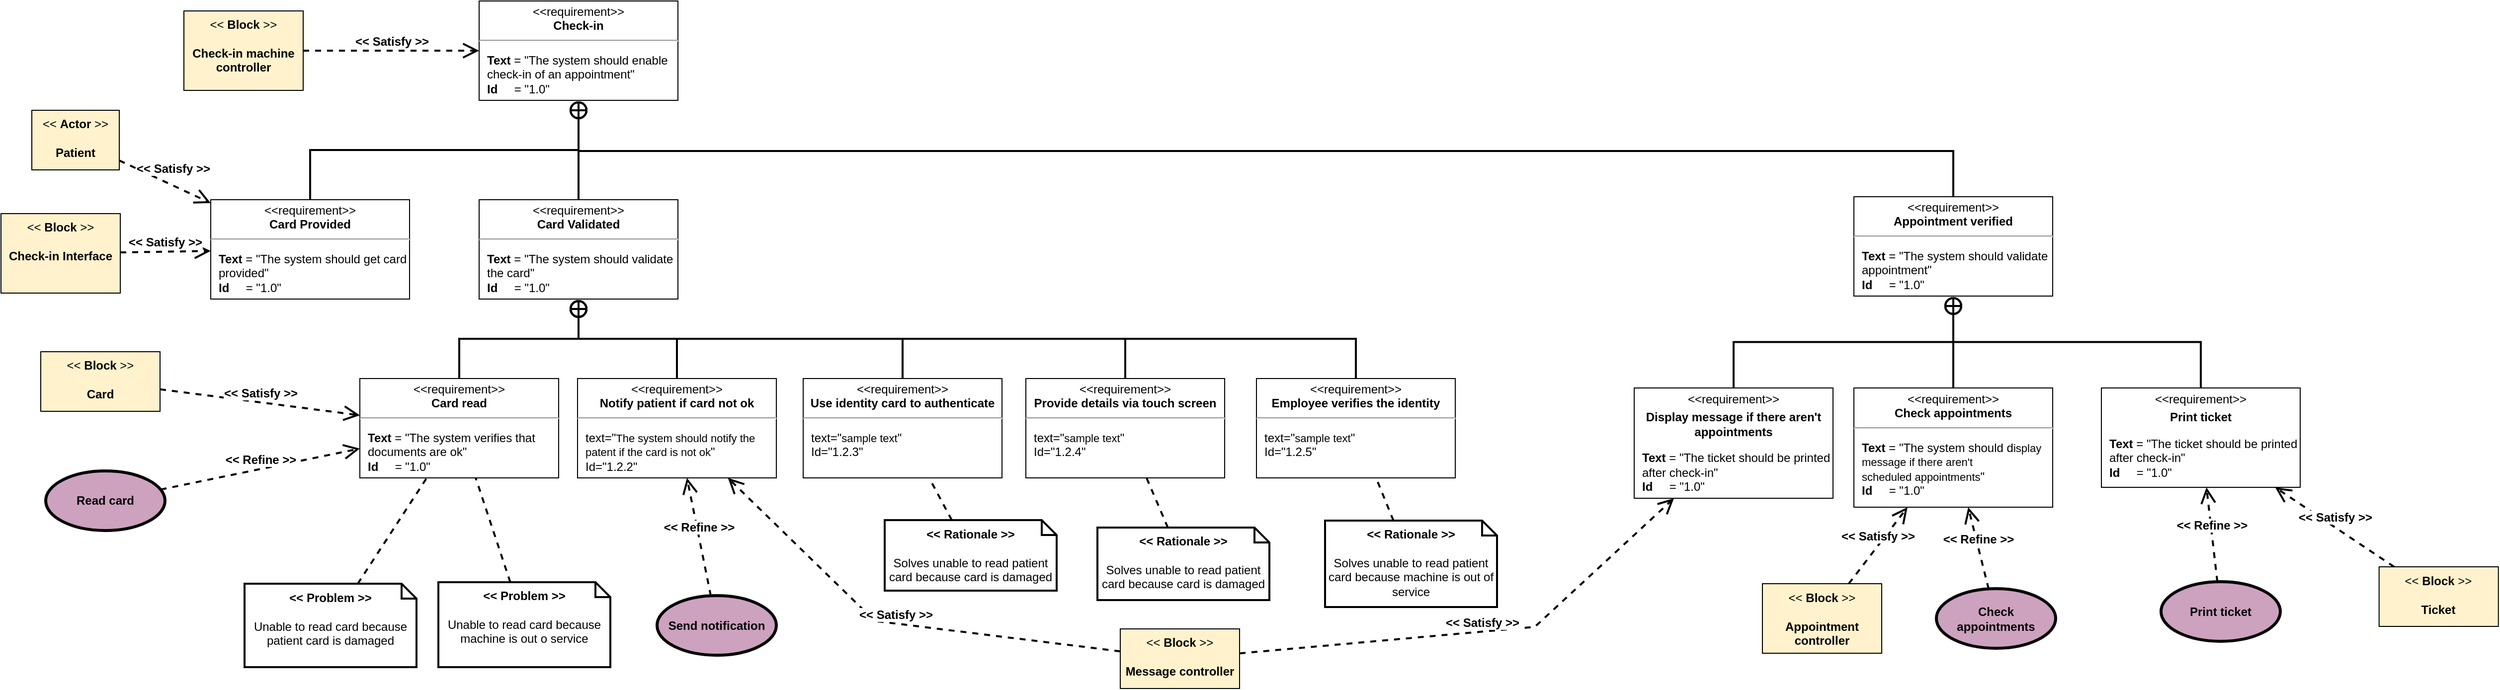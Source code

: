 <mxfile version="24.4.8" type="github">
  <diagram name="Page-1" id="pqKrRmiH1XkKmJXzSl1p">
    <mxGraphModel dx="1861" dy="647" grid="0" gridSize="10" guides="1" tooltips="1" connect="1" arrows="1" fold="1" page="0" pageScale="1" pageWidth="827" pageHeight="1169" math="0" shadow="0">
      <root>
        <mxCell id="0" />
        <mxCell id="1" parent="0" />
        <mxCell id="SoJI1gZDdz-2HXidh8P8-1" value="&lt;p style=&quot;margin:0px;margin-top:4px;text-align:center;&quot;&gt;&amp;lt;&amp;lt;requirement&amp;gt;&amp;gt;&lt;br&gt;&lt;b&gt;Check-in&lt;/b&gt;&lt;/p&gt;&lt;hr&gt;&lt;p&gt;&lt;/p&gt;&lt;p style=&quot;margin:0px;margin-left:8px;text-align:left;&quot;&gt;&lt;b&gt;Text&amp;nbsp;&lt;/b&gt;= &quot;The system should enable check-in of an appointment&quot;&lt;br&gt;&lt;b&gt;Id&amp;nbsp; &amp;nbsp; &amp;nbsp;&lt;/b&gt;= &quot;1.0&quot;&lt;/p&gt;" style="shape=rect;overflow=fill;html=1;whiteSpace=wrap;align=center;" parent="1" vertex="1">
          <mxGeometry x="300.0" y="40" width="200" height="100" as="geometry" />
        </mxCell>
        <mxCell id="SoJI1gZDdz-2HXidh8P8-2" value="&lt;p style=&quot;margin:0px;margin-top:4px;text-align:center;&quot;&gt;&amp;lt;&amp;lt;requirement&amp;gt;&amp;gt;&lt;br&gt;&lt;b&gt;Card Provided&lt;/b&gt;&lt;/p&gt;&lt;hr&gt;&lt;p&gt;&lt;/p&gt;&lt;p style=&quot;margin:0px;margin-left:8px;text-align:left;&quot;&gt;&lt;b&gt;Text&amp;nbsp;&lt;/b&gt;= &quot;The system should&lt;span style=&quot;background-color: initial;&quot;&gt;&amp;nbsp;get card provided&quot;&lt;/span&gt;&lt;/p&gt;&lt;p style=&quot;margin:0px;margin-left:8px;text-align:left;&quot;&gt;&lt;b&gt;Id&amp;nbsp; &amp;nbsp; &amp;nbsp;&lt;/b&gt;= &quot;1.0&quot;&lt;/p&gt;" style="shape=rect;overflow=fill;html=1;whiteSpace=wrap;align=center;" parent="1" vertex="1">
          <mxGeometry x="30.0" y="240" width="200" height="100" as="geometry" />
        </mxCell>
        <mxCell id="SoJI1gZDdz-2HXidh8P8-4" value="&lt;p style=&quot;margin:0px;margin-top:4px;text-align:center;&quot;&gt;&amp;lt;&amp;lt;requirement&amp;gt;&amp;gt;&lt;br&gt;&lt;b&gt;Card Validated&lt;/b&gt;&lt;/p&gt;&lt;hr&gt;&lt;p&gt;&lt;/p&gt;&lt;p style=&quot;margin:0px;margin-left:8px;text-align:left;&quot;&gt;&lt;b&gt;Text&amp;nbsp;&lt;/b&gt;= &quot;The system should validate the card&quot;&lt;br&gt;&lt;b&gt;Id&amp;nbsp; &amp;nbsp; &amp;nbsp;&lt;/b&gt;= &quot;1.0&quot;&lt;/p&gt;" style="shape=rect;overflow=fill;html=1;whiteSpace=wrap;align=center;" parent="1" vertex="1">
          <mxGeometry x="300.0" y="240" width="200" height="100" as="geometry" />
        </mxCell>
        <mxCell id="SoJI1gZDdz-2HXidh8P8-8" value="&lt;p style=&quot;margin:0px;margin-top:4px;text-align:center;&quot;&gt;&amp;lt;&amp;lt;requirement&amp;gt;&amp;gt;&lt;br&gt;&lt;b&gt;Card read&lt;/b&gt;&lt;/p&gt;&lt;hr&gt;&lt;p&gt;&lt;/p&gt;&lt;p style=&quot;margin:0px;margin-left:8px;text-align:left;&quot;&gt;&lt;b&gt;Text&amp;nbsp;&lt;/b&gt;= &quot;The system verifies that documents are ok&quot;&lt;br&gt;&lt;b&gt;Id&amp;nbsp; &amp;nbsp; &amp;nbsp;&lt;/b&gt;= &quot;1.0&quot;&lt;/p&gt;" style="shape=rect;overflow=fill;html=1;whiteSpace=wrap;align=center;" parent="1" vertex="1">
          <mxGeometry x="180.0" y="420" width="200" height="100" as="geometry" />
        </mxCell>
        <mxCell id="SoJI1gZDdz-2HXidh8P8-10" value="&lt;p style=&quot;margin:0px;margin-top:4px;text-align:center;&quot;&gt;&amp;lt;&amp;lt;requirement&amp;gt;&amp;gt;&lt;br&gt;&lt;b&gt;Notify patient if card not ok&lt;/b&gt;&lt;/p&gt;&lt;hr&gt;&lt;p&gt;&lt;/p&gt;&lt;p style=&quot;margin:0px;margin-left:8px;text-align:left;&quot;&gt;text=&quot;&lt;span style=&quot;font-size: 11px; text-align: center; background-color: rgb(255, 255, 255);&quot;&gt;The system should notify the patent if the card is not ok&lt;/span&gt;&quot;&lt;br&gt;Id=&quot;1.2.2&quot;&lt;/p&gt;" style="shape=rect;overflow=fill;html=1;whiteSpace=wrap;align=center;" parent="1" vertex="1">
          <mxGeometry x="399" y="420" width="200" height="100" as="geometry" />
        </mxCell>
        <mxCell id="SoJI1gZDdz-2HXidh8P8-14" value="&lt;font style=&quot;font-size: 12px;&quot;&gt;&lt;b&gt;&amp;lt;&amp;lt; Satisfy &amp;gt;&amp;gt;&lt;/b&gt;&lt;/font&gt;" style="edgeStyle=none;html=1;endArrow=open;endSize=12;dashed=1;verticalAlign=bottom;rounded=0;strokeWidth=2;" parent="1" source="B2SpzCFKo5MrA_fXZDkC-3" target="SoJI1gZDdz-2HXidh8P8-2" edge="1">
          <mxGeometry x="0.11" y="7" width="160" relative="1" as="geometry">
            <mxPoint x="-61" y="208.556" as="sourcePoint" />
            <mxPoint x="490" y="330.0" as="targetPoint" />
            <mxPoint as="offset" />
          </mxGeometry>
        </mxCell>
        <mxCell id="SoJI1gZDdz-2HXidh8P8-15" value="&amp;lt;&amp;lt; &lt;b&gt;Block &lt;/b&gt;&amp;gt;&amp;gt;&lt;div&gt;&lt;br&gt;&lt;b&gt;Check-in machine controller&lt;/b&gt;&lt;/div&gt;" style="shape=rect;html=1;whiteSpace=wrap;align=center;verticalAlign=top;fillColor=#FFF2CC;" parent="1" vertex="1">
          <mxGeometry x="3" y="50.0" width="120" height="80" as="geometry" />
        </mxCell>
        <mxCell id="SoJI1gZDdz-2HXidh8P8-16" value="&lt;font style=&quot;font-size: 12px;&quot;&gt;&lt;b&gt;&amp;lt;&amp;lt; Satisfy &amp;gt;&amp;gt;&lt;/b&gt;&lt;/font&gt;" style="edgeStyle=none;html=1;endArrow=open;endSize=12;dashed=1;verticalAlign=bottom;rounded=0;strokeWidth=2;" parent="1" source="SoJI1gZDdz-2HXidh8P8-15" target="SoJI1gZDdz-2HXidh8P8-1" edge="1">
          <mxGeometry width="160" relative="1" as="geometry">
            <mxPoint x="420" y="172.0" as="sourcePoint" />
            <mxPoint x="420" y="96" as="targetPoint" />
          </mxGeometry>
        </mxCell>
        <mxCell id="SoJI1gZDdz-2HXidh8P8-19" value="&lt;font style=&quot;font-size: 12px;&quot;&gt;&lt;b&gt;&amp;lt;&amp;lt; Refine &amp;gt;&amp;gt;&lt;/b&gt;&lt;/font&gt;" style="edgeStyle=none;html=1;endArrow=open;endSize=12;dashed=1;verticalAlign=bottom;rounded=0;strokeWidth=2;" parent="1" source="rM3zX1CbjfDdGFKikgZc-4" target="SoJI1gZDdz-2HXidh8P8-8" edge="1">
          <mxGeometry width="160" relative="1" as="geometry">
            <mxPoint x="12.162" y="702.646" as="sourcePoint" />
            <mxPoint x="490" y="600" as="targetPoint" />
            <Array as="points" />
          </mxGeometry>
        </mxCell>
        <mxCell id="SoJI1gZDdz-2HXidh8P8-20" value="&amp;lt;&amp;lt; &lt;b&gt;Block &lt;/b&gt;&amp;gt;&amp;gt;&lt;div&gt;&lt;br&gt;&lt;b&gt;Message controller&lt;/b&gt;&lt;/div&gt;" style="shape=rect;html=1;whiteSpace=wrap;align=center;verticalAlign=top;fillColor=#FFF2CC;" parent="1" vertex="1">
          <mxGeometry x="945" y="672" width="120" height="60" as="geometry" />
        </mxCell>
        <mxCell id="SoJI1gZDdz-2HXidh8P8-22" value="&lt;font style=&quot;font-size: 12px;&quot;&gt;&lt;b&gt;&amp;lt;&amp;lt; Satisfy &amp;gt;&amp;gt;&lt;/b&gt;&lt;/font&gt;" style="edgeStyle=none;html=1;endArrow=open;endSize=12;dashed=1;verticalAlign=bottom;rounded=0;strokeWidth=2;" parent="1" source="SoJI1gZDdz-2HXidh8P8-20" target="SoJI1gZDdz-2HXidh8P8-10" edge="1">
          <mxGeometry width="160" relative="1" as="geometry">
            <mxPoint x="330" y="600.0" as="sourcePoint" />
            <mxPoint x="490" y="600.0" as="targetPoint" />
            <Array as="points">
              <mxPoint x="698" y="664" />
            </Array>
          </mxGeometry>
        </mxCell>
        <mxCell id="SoJI1gZDdz-2HXidh8P8-24" value="&lt;p style=&quot;margin:0px;margin-top:4px;text-align:center;&quot;&gt;&amp;lt;&amp;lt;requirement&amp;gt;&amp;gt;&lt;br&gt;&lt;b&gt;Appointment verified&lt;/b&gt;&lt;/p&gt;&lt;hr&gt;&lt;p&gt;&lt;/p&gt;&lt;p style=&quot;margin:0px;margin-left:8px;text-align:left;&quot;&gt;&lt;b&gt;Text&amp;nbsp;&lt;/b&gt;= &quot;The system should validate appointment&quot;&lt;br&gt;&lt;b&gt;Id&amp;nbsp; &amp;nbsp; &amp;nbsp;&lt;/b&gt;= &quot;1.0&quot;&lt;/p&gt;" style="shape=rect;overflow=fill;html=1;whiteSpace=wrap;align=center;" parent="1" vertex="1">
          <mxGeometry x="1683" y="237" width="200" height="100" as="geometry" />
        </mxCell>
        <mxCell id="SoJI1gZDdz-2HXidh8P8-26" value="&lt;font style=&quot;font-size: 12px;&quot;&gt;&lt;b&gt;&amp;lt;&amp;lt; Refine &amp;gt;&amp;gt;&lt;/b&gt;&lt;/font&gt;" style="edgeStyle=none;html=1;endArrow=open;endSize=12;dashed=1;verticalAlign=bottom;rounded=0;strokeWidth=2;" parent="1" source="dy0HYNb4Up0qwDH1WGbn-1" target="SoJI1gZDdz-2HXidh8P8-10" edge="1">
          <mxGeometry width="160" relative="1" as="geometry">
            <mxPoint x="512.203" y="641.011" as="sourcePoint" />
            <mxPoint x="490" y="470" as="targetPoint" />
          </mxGeometry>
        </mxCell>
        <mxCell id="SoJI1gZDdz-2HXidh8P8-28" value="&lt;p style=&quot;margin:0px;margin-top:4px;text-align:center;&quot;&gt;&amp;lt;&amp;lt;requirement&amp;gt;&amp;gt;&lt;br&gt;&lt;b&gt;Check appointments&lt;/b&gt;&lt;/p&gt;&lt;hr&gt;&lt;p&gt;&lt;/p&gt;&lt;p style=&quot;margin:0px;margin-left:8px;text-align:left;&quot;&gt;&lt;b&gt;Text&amp;nbsp;&lt;/b&gt;= &quot;The system should d&lt;span style=&quot;text-align: center; font-size: 11px; background-color: rgb(255, 255, 255);&quot;&gt;isplay message if there aren&#39;t&lt;/span&gt;&lt;/p&gt;&lt;p style=&quot;margin:0px;margin-left:8px;text-align:left;&quot;&gt;&lt;span style=&quot;text-align: center; font-size: 11px; background-color: rgb(255, 255, 255);&quot;&gt;scheduled appointments&lt;/span&gt;&quot;&lt;br&gt;&lt;b&gt;Id&amp;nbsp; &amp;nbsp; &amp;nbsp;&lt;/b&gt;= &quot;1.0&quot;&lt;/p&gt;" style="shape=rect;overflow=fill;html=1;whiteSpace=wrap;align=center;" parent="1" vertex="1">
          <mxGeometry x="1683" y="429.5" width="200" height="120" as="geometry" />
        </mxCell>
        <mxCell id="SoJI1gZDdz-2HXidh8P8-30" value="&lt;p style=&quot;margin:0px;margin-top:4px;text-align:center;&quot;&gt;&amp;lt;&amp;lt;requirement&amp;gt;&amp;gt;&lt;br&gt;&lt;/p&gt;&lt;p style=&quot;margin:0px;margin-top:4px;text-align:center;&quot;&gt;&lt;b&gt;Print ticket&lt;/b&gt;&lt;/p&gt;&lt;p&gt;&lt;/p&gt;&lt;p style=&quot;margin:0px;margin-left:8px;text-align:left;&quot;&gt;&lt;b&gt;Text&amp;nbsp;&lt;/b&gt;= &quot;The ticket should be printed after check-in&quot;&lt;br&gt;&lt;b&gt;Id&amp;nbsp; &amp;nbsp; &amp;nbsp;&lt;/b&gt;= &quot;1.0&quot;&lt;/p&gt;" style="shape=rect;overflow=fill;html=1;whiteSpace=wrap;align=center;" parent="1" vertex="1">
          <mxGeometry x="1932" y="429.5" width="200" height="100" as="geometry" />
        </mxCell>
        <mxCell id="SoJI1gZDdz-2HXidh8P8-43" value="Check appointments" style="shape=ellipse;html=1;strokeWidth=3;fontStyle=1;whiteSpace=wrap;align=center;perimeter=ellipsePerimeter;fillColor=#CDA2BE;" parent="1" vertex="1">
          <mxGeometry x="1766.0" y="631.5" width="120" height="60" as="geometry" />
        </mxCell>
        <mxCell id="SoJI1gZDdz-2HXidh8P8-45" value="&lt;font style=&quot;font-size: 12px;&quot;&gt;&lt;b&gt;&amp;lt;&amp;lt; Refine &amp;gt;&amp;gt;&lt;/b&gt;&lt;/font&gt;" style="edgeStyle=none;html=1;endArrow=open;endSize=12;dashed=1;verticalAlign=bottom;rounded=0;strokeWidth=2;" parent="1" source="SoJI1gZDdz-2HXidh8P8-43" target="SoJI1gZDdz-2HXidh8P8-28" edge="1">
          <mxGeometry width="160" relative="1" as="geometry">
            <mxPoint x="1456" y="469.5" as="sourcePoint" />
            <mxPoint x="1616" y="469.5" as="targetPoint" />
          </mxGeometry>
        </mxCell>
        <mxCell id="SoJI1gZDdz-2HXidh8P8-46" value="Print ticket" style="shape=ellipse;html=1;strokeWidth=3;fontStyle=1;whiteSpace=wrap;align=center;perimeter=ellipsePerimeter;fillColor=#CDA2BE;" parent="1" vertex="1">
          <mxGeometry x="1992" y="624.5" width="120" height="60" as="geometry" />
        </mxCell>
        <mxCell id="SoJI1gZDdz-2HXidh8P8-48" value="&lt;font style=&quot;font-size: 12px;&quot;&gt;&lt;b&gt;&amp;lt;&amp;lt; Refine &amp;gt;&amp;gt;&lt;/b&gt;&lt;/font&gt;" style="edgeStyle=none;html=1;endArrow=open;endSize=12;dashed=1;verticalAlign=bottom;rounded=0;strokeWidth=2;" parent="1" source="SoJI1gZDdz-2HXidh8P8-46" target="SoJI1gZDdz-2HXidh8P8-30" edge="1">
          <mxGeometry width="160" relative="1" as="geometry">
            <mxPoint x="1402" y="469.5" as="sourcePoint" />
            <mxPoint x="1562" y="469.5" as="targetPoint" />
          </mxGeometry>
        </mxCell>
        <mxCell id="SoJI1gZDdz-2HXidh8P8-49" value="&amp;lt;&amp;lt; &lt;b&gt;Block &lt;/b&gt;&amp;gt;&amp;gt;&lt;div&gt;&lt;br&gt;&lt;b&gt;Appointment controller&lt;/b&gt;&lt;/div&gt;" style="shape=rect;html=1;whiteSpace=wrap;align=center;verticalAlign=top;fillColor=#FFF2CC;" parent="1" vertex="1">
          <mxGeometry x="1591" y="626.5" width="120" height="70" as="geometry" />
        </mxCell>
        <mxCell id="rM3zX1CbjfDdGFKikgZc-1" value="&amp;lt;&amp;lt; &lt;b&gt;Block &lt;/b&gt;&amp;gt;&amp;gt;&lt;div&gt;&lt;br&gt;&lt;b&gt;Card&lt;/b&gt;&lt;/div&gt;" style="shape=rect;html=1;whiteSpace=wrap;align=center;verticalAlign=top;fillColor=#FFF2CC;" parent="1" vertex="1">
          <mxGeometry x="-141" y="393" width="120" height="60" as="geometry" />
        </mxCell>
        <mxCell id="rM3zX1CbjfDdGFKikgZc-2" value="&lt;font style=&quot;font-size: 12px;&quot;&gt;&lt;b&gt;&amp;lt;&amp;lt; Satisfy &amp;gt;&amp;gt;&lt;/b&gt;&lt;/font&gt;" style="edgeStyle=none;html=1;endArrow=open;endSize=12;dashed=1;verticalAlign=bottom;rounded=0;strokeWidth=2;" parent="1" source="rM3zX1CbjfDdGFKikgZc-1" target="SoJI1gZDdz-2HXidh8P8-8" edge="1">
          <mxGeometry width="160" relative="1" as="geometry">
            <mxPoint x="83" y="446.0" as="sourcePoint" />
            <mxPoint x="243" y="446.0" as="targetPoint" />
          </mxGeometry>
        </mxCell>
        <mxCell id="rM3zX1CbjfDdGFKikgZc-4" value="Read card" style="shape=ellipse;html=1;strokeWidth=3;fontStyle=1;whiteSpace=wrap;align=center;perimeter=ellipsePerimeter;fillColor=#CDA2BE;" parent="1" vertex="1">
          <mxGeometry x="-136.0" y="513" width="120" height="60" as="geometry" />
        </mxCell>
        <mxCell id="rM3zX1CbjfDdGFKikgZc-6" value="&lt;p style=&quot;margin:0px;margin-top:4px;text-align:center;&quot;&gt;&amp;lt;&amp;lt;requirement&amp;gt;&amp;gt;&lt;br&gt;&lt;/p&gt;&lt;p style=&quot;margin:0px;margin-top:4px;text-align:center;&quot;&gt;&lt;b&gt;Display message if there aren&#39;t appointments&lt;/b&gt;&lt;/p&gt;&lt;p&gt;&lt;/p&gt;&lt;p style=&quot;margin:0px;margin-left:8px;text-align:left;&quot;&gt;&lt;b&gt;Text&amp;nbsp;&lt;/b&gt;= &quot;The ticket should be printed after check-in&quot;&lt;br&gt;&lt;b&gt;Id&amp;nbsp; &amp;nbsp; &amp;nbsp;&lt;/b&gt;= &quot;1.0&quot;&lt;/p&gt;" style="shape=rect;overflow=fill;html=1;whiteSpace=wrap;align=center;" parent="1" vertex="1">
          <mxGeometry x="1462" y="429.5" width="200" height="111" as="geometry" />
        </mxCell>
        <mxCell id="rM3zX1CbjfDdGFKikgZc-7" value="" style="endArrow=circlePlus;html=1;rounded=0;strokeWidth=2;endFill=0;entryX=0.5;entryY=1;entryDx=0;entryDy=0;edgeStyle=orthogonalEdgeStyle;" parent="1" source="SoJI1gZDdz-2HXidh8P8-28" target="SoJI1gZDdz-2HXidh8P8-24" edge="1">
          <mxGeometry width="50" height="50" relative="1" as="geometry">
            <mxPoint x="1599" y="498.5" as="sourcePoint" />
            <mxPoint x="1625.664" y="405.5" as="targetPoint" />
          </mxGeometry>
        </mxCell>
        <mxCell id="rM3zX1CbjfDdGFKikgZc-10" value="" style="endArrow=circlePlus;html=1;rounded=0;strokeWidth=2;endFill=0;entryX=0.5;entryY=1;entryDx=0;entryDy=0;edgeStyle=orthogonalEdgeStyle;exitX=0.5;exitY=0;exitDx=0;exitDy=0;" parent="1" source="rM3zX1CbjfDdGFKikgZc-6" target="SoJI1gZDdz-2HXidh8P8-24" edge="1">
          <mxGeometry width="50" height="50" relative="1" as="geometry">
            <mxPoint x="1520.999" y="434.5" as="sourcePoint" />
            <mxPoint x="1624.98" y="345" as="targetPoint" />
          </mxGeometry>
        </mxCell>
        <mxCell id="rM3zX1CbjfDdGFKikgZc-11" value="&lt;font style=&quot;font-size: 12px;&quot;&gt;&lt;b&gt;&amp;lt;&amp;lt; Satisfy &amp;gt;&amp;gt;&lt;/b&gt;&lt;/font&gt;" style="edgeStyle=none;html=1;endArrow=open;endSize=12;dashed=1;verticalAlign=bottom;rounded=0;strokeWidth=2;" parent="1" source="SoJI1gZDdz-2HXidh8P8-20" target="rM3zX1CbjfDdGFKikgZc-6" edge="1">
          <mxGeometry width="160" relative="1" as="geometry">
            <mxPoint x="1463.912" y="659" as="sourcePoint" />
            <mxPoint x="1286" y="526.5" as="targetPoint" />
            <Array as="points">
              <mxPoint x="1362" y="670" />
            </Array>
          </mxGeometry>
        </mxCell>
        <mxCell id="rM3zX1CbjfDdGFKikgZc-15" value="&amp;lt;&amp;lt; &lt;b&gt;Block &lt;/b&gt;&amp;gt;&amp;gt;&lt;div&gt;&lt;br&gt;&lt;b&gt;Ticket&lt;/b&gt;&lt;/div&gt;" style="shape=rect;html=1;whiteSpace=wrap;align=center;verticalAlign=top;fillColor=#FFF2CC;" parent="1" vertex="1">
          <mxGeometry x="2211.37" y="609.5" width="120" height="60" as="geometry" />
        </mxCell>
        <mxCell id="rM3zX1CbjfDdGFKikgZc-16" value="&lt;font style=&quot;font-size: 12px;&quot;&gt;&lt;b&gt;&amp;lt;&amp;lt; Satisfy &amp;gt;&amp;gt;&lt;/b&gt;&lt;/font&gt;" style="edgeStyle=none;html=1;endArrow=open;endSize=12;dashed=1;verticalAlign=bottom;rounded=0;strokeWidth=2;" parent="1" source="rM3zX1CbjfDdGFKikgZc-15" target="SoJI1gZDdz-2HXidh8P8-30" edge="1">
          <mxGeometry width="160" relative="1" as="geometry">
            <mxPoint x="2137.37" y="550.5" as="sourcePoint" />
            <mxPoint x="2175.37" y="527.5" as="targetPoint" />
          </mxGeometry>
        </mxCell>
        <mxCell id="rM3zX1CbjfDdGFKikgZc-17" value="&lt;span style=&quot;background-color: initial;&quot;&gt;&lt;b&gt;&amp;lt;&amp;lt; Problem &amp;gt;&amp;gt;&lt;/b&gt;&lt;/span&gt;&lt;div&gt;&lt;div style=&quot;font-weight: bold; text-align: left;&quot;&gt;&lt;br&gt;&lt;/div&gt;&lt;div style=&quot;&quot;&gt;Unable to read card because&lt;/div&gt;&lt;/div&gt;&lt;div style=&quot;&quot;&gt;machine is out o service&lt;/div&gt;&lt;div style=&quot;&quot;&gt;&lt;br&gt;&lt;/div&gt;" style="shape=note;size=15;align=center;spacingLeft=0;html=1;whiteSpace=wrap;verticalAlign=top;strokeWidth=2;" parent="1" vertex="1">
          <mxGeometry x="259" y="625" width="173" height="85.5" as="geometry" />
        </mxCell>
        <mxCell id="rM3zX1CbjfDdGFKikgZc-18" style="rounded=0;orthogonalLoop=1;jettySize=auto;html=1;endArrow=none;endFill=0;strokeWidth=2;dashed=1;" parent="1" source="rM3zX1CbjfDdGFKikgZc-17" target="SoJI1gZDdz-2HXidh8P8-8" edge="1">
          <mxGeometry relative="1" as="geometry">
            <mxPoint x="264" y="615" as="sourcePoint" />
            <mxPoint x="264" y="544" as="targetPoint" />
          </mxGeometry>
        </mxCell>
        <mxCell id="rM3zX1CbjfDdGFKikgZc-19" value="&lt;span style=&quot;background-color: initial;&quot;&gt;&lt;b&gt;&amp;lt;&amp;lt; Problem &amp;gt;&amp;gt;&lt;/b&gt;&lt;/span&gt;&lt;div&gt;&lt;div style=&quot;font-weight: bold; text-align: left;&quot;&gt;&lt;br&gt;&lt;/div&gt;&lt;div style=&quot;&quot;&gt;Unable to read card because&lt;/div&gt;&lt;/div&gt;&lt;div style=&quot;&quot;&gt;patient card is damaged&lt;/div&gt;" style="shape=note;size=15;align=center;spacingLeft=0;html=1;whiteSpace=wrap;verticalAlign=top;strokeWidth=2;" parent="1" vertex="1">
          <mxGeometry x="64" y="626.5" width="173" height="84" as="geometry" />
        </mxCell>
        <mxCell id="rM3zX1CbjfDdGFKikgZc-20" style="rounded=0;orthogonalLoop=1;jettySize=auto;html=1;endArrow=none;endFill=0;strokeWidth=2;dashed=1;" parent="1" source="rM3zX1CbjfDdGFKikgZc-19" target="SoJI1gZDdz-2HXidh8P8-8" edge="1">
          <mxGeometry relative="1" as="geometry">
            <mxPoint x="158" y="644" as="sourcePoint" />
            <mxPoint x="250" y="530" as="targetPoint" />
          </mxGeometry>
        </mxCell>
        <mxCell id="rM3zX1CbjfDdGFKikgZc-21" value="" style="endArrow=circlePlus;html=1;rounded=0;strokeWidth=2;endFill=0;entryX=0.5;entryY=1;entryDx=0;entryDy=0;exitX=0.5;exitY=0;exitDx=0;exitDy=0;edgeStyle=orthogonalEdgeStyle;" parent="1" source="SoJI1gZDdz-2HXidh8P8-10" target="SoJI1gZDdz-2HXidh8P8-4" edge="1">
          <mxGeometry width="50" height="50" relative="1" as="geometry">
            <mxPoint x="557" y="424.5" as="sourcePoint" />
            <mxPoint x="443" y="344.5" as="targetPoint" />
          </mxGeometry>
        </mxCell>
        <mxCell id="rM3zX1CbjfDdGFKikgZc-24" value="" style="endArrow=circlePlus;html=1;rounded=0;strokeWidth=2;endFill=0;entryX=0.5;entryY=1;entryDx=0;entryDy=0;exitX=0.5;exitY=0;exitDx=0;exitDy=0;edgeStyle=orthogonalEdgeStyle;" parent="1" source="SoJI1gZDdz-2HXidh8P8-8" target="SoJI1gZDdz-2HXidh8P8-4" edge="1">
          <mxGeometry width="50" height="50" relative="1" as="geometry">
            <mxPoint x="478" y="420" as="sourcePoint" />
            <mxPoint x="364" y="340" as="targetPoint" />
          </mxGeometry>
        </mxCell>
        <mxCell id="rM3zX1CbjfDdGFKikgZc-25" value="" style="endArrow=circlePlus;html=1;rounded=0;strokeWidth=2;endFill=0;entryX=0.5;entryY=1;entryDx=0;entryDy=0;exitX=0.5;exitY=0;exitDx=0;exitDy=0;edgeStyle=orthogonalEdgeStyle;" parent="1" source="rM3zX1CbjfDdGFKikgZc-26" target="SoJI1gZDdz-2HXidh8P8-4" edge="1">
          <mxGeometry width="50" height="50" relative="1" as="geometry">
            <mxPoint x="721" y="416" as="sourcePoint" />
            <mxPoint x="607" y="336" as="targetPoint" />
          </mxGeometry>
        </mxCell>
        <mxCell id="rM3zX1CbjfDdGFKikgZc-26" value="&lt;p style=&quot;margin:0px;margin-top:4px;text-align:center;&quot;&gt;&amp;lt;&amp;lt;requirement&amp;gt;&amp;gt;&lt;br&gt;&lt;b&gt;Use identity card to authenticate&lt;/b&gt;&lt;/p&gt;&lt;hr&gt;&lt;p&gt;&lt;/p&gt;&lt;p style=&quot;margin:0px;margin-left:8px;text-align:left;&quot;&gt;text=&quot;&lt;span style=&quot;font-size: 11px; text-align: center; background-color: rgb(255, 255, 255);&quot;&gt;sample text&lt;/span&gt;&quot;&lt;br&gt;Id=&quot;1.2.3&quot;&lt;/p&gt;" style="shape=rect;overflow=fill;html=1;whiteSpace=wrap;align=center;" parent="1" vertex="1">
          <mxGeometry x="626" y="420" width="200" height="100" as="geometry" />
        </mxCell>
        <mxCell id="rM3zX1CbjfDdGFKikgZc-27" value="&lt;p style=&quot;margin:0px;margin-top:4px;text-align:center;&quot;&gt;&amp;lt;&amp;lt;requirement&amp;gt;&amp;gt;&lt;br&gt;&lt;b&gt;Provide details via touch screen&lt;/b&gt;&lt;/p&gt;&lt;hr&gt;&lt;p&gt;&lt;/p&gt;&lt;p style=&quot;margin:0px;margin-left:8px;text-align:left;&quot;&gt;text=&quot;&lt;span style=&quot;font-size: 11px; text-align: center; background-color: rgb(255, 255, 255);&quot;&gt;sample text&lt;/span&gt;&quot;&lt;br&gt;Id=&quot;1.2.4&quot;&lt;/p&gt;" style="shape=rect;overflow=fill;html=1;whiteSpace=wrap;align=center;" parent="1" vertex="1">
          <mxGeometry x="850" y="420" width="200" height="100" as="geometry" />
        </mxCell>
        <mxCell id="rM3zX1CbjfDdGFKikgZc-28" value="" style="endArrow=circlePlus;html=1;rounded=0;strokeWidth=2;endFill=0;entryX=0.5;entryY=1;entryDx=0;entryDy=0;exitX=0.5;exitY=0;exitDx=0;exitDy=0;edgeStyle=orthogonalEdgeStyle;" parent="1" source="rM3zX1CbjfDdGFKikgZc-27" target="SoJI1gZDdz-2HXidh8P8-4" edge="1">
          <mxGeometry width="50" height="50" relative="1" as="geometry">
            <mxPoint x="783" y="430" as="sourcePoint" />
            <mxPoint x="410" y="350" as="targetPoint" />
          </mxGeometry>
        </mxCell>
        <mxCell id="rM3zX1CbjfDdGFKikgZc-29" value="&lt;p style=&quot;margin:0px;margin-top:4px;text-align:center;&quot;&gt;&amp;lt;&amp;lt;requirement&amp;gt;&amp;gt;&lt;br&gt;&lt;b&gt;Employee verifies the identity&lt;/b&gt;&lt;/p&gt;&lt;hr&gt;&lt;p&gt;&lt;/p&gt;&lt;p style=&quot;margin:0px;margin-left:8px;text-align:left;&quot;&gt;text=&quot;&lt;span style=&quot;font-size: 11px; text-align: center; background-color: rgb(255, 255, 255);&quot;&gt;sample text&lt;/span&gt;&quot;&lt;br&gt;Id=&quot;1.2.5&quot;&lt;/p&gt;" style="shape=rect;overflow=fill;html=1;whiteSpace=wrap;align=center;" parent="1" vertex="1">
          <mxGeometry x="1082" y="420" width="200" height="100" as="geometry" />
        </mxCell>
        <mxCell id="rM3zX1CbjfDdGFKikgZc-31" value="" style="endArrow=circlePlus;html=1;rounded=0;strokeWidth=2;endFill=0;entryX=0.5;entryY=1;entryDx=0;entryDy=0;exitX=0.5;exitY=0;exitDx=0;exitDy=0;edgeStyle=orthogonalEdgeStyle;" parent="1" source="rM3zX1CbjfDdGFKikgZc-29" target="SoJI1gZDdz-2HXidh8P8-4" edge="1">
          <mxGeometry width="50" height="50" relative="1" as="geometry">
            <mxPoint x="960" y="430" as="sourcePoint" />
            <mxPoint x="410" y="350" as="targetPoint" />
          </mxGeometry>
        </mxCell>
        <mxCell id="rM3zX1CbjfDdGFKikgZc-32" value="&lt;span style=&quot;background-color: initial;&quot;&gt;&lt;b&gt;&amp;lt;&amp;lt; Rationale &amp;gt;&amp;gt;&lt;/b&gt;&lt;/span&gt;&lt;div&gt;&lt;div style=&quot;font-weight: bold; text-align: left;&quot;&gt;&lt;br&gt;&lt;/div&gt;&lt;div style=&quot;&quot;&gt;Solves unable to read patient card because&amp;nbsp;&lt;span style=&quot;background-color: initial;&quot;&gt;card is damaged&lt;/span&gt;&lt;/div&gt;&lt;/div&gt;" style="shape=note;size=15;align=center;spacingLeft=0;html=1;whiteSpace=wrap;verticalAlign=top;strokeWidth=2;" parent="1" vertex="1">
          <mxGeometry x="708" y="562.5" width="173" height="71" as="geometry" />
        </mxCell>
        <mxCell id="rM3zX1CbjfDdGFKikgZc-33" style="rounded=0;orthogonalLoop=1;jettySize=auto;html=1;endArrow=none;endFill=0;strokeWidth=2;dashed=1;" parent="1" source="rM3zX1CbjfDdGFKikgZc-32" target="rM3zX1CbjfDdGFKikgZc-26" edge="1">
          <mxGeometry relative="1" as="geometry">
            <mxPoint x="908" y="709.5" as="sourcePoint" />
            <mxPoint x="875" y="594.5" as="targetPoint" />
          </mxGeometry>
        </mxCell>
        <mxCell id="rM3zX1CbjfDdGFKikgZc-35" value="&lt;span style=&quot;background-color: initial;&quot;&gt;&lt;b&gt;&amp;lt;&amp;lt; Rationale &amp;gt;&amp;gt;&lt;/b&gt;&lt;/span&gt;&lt;div&gt;&lt;div style=&quot;font-weight: bold; text-align: left;&quot;&gt;&lt;br&gt;&lt;/div&gt;&lt;div style=&quot;&quot;&gt;Solves unable to read patient card because&amp;nbsp;&lt;span style=&quot;background-color: initial;&quot;&gt;card is damaged&lt;/span&gt;&lt;/div&gt;&lt;/div&gt;" style="shape=note;size=15;align=center;spacingLeft=0;html=1;whiteSpace=wrap;verticalAlign=top;strokeWidth=2;" parent="1" vertex="1">
          <mxGeometry x="922" y="570" width="173" height="73" as="geometry" />
        </mxCell>
        <mxCell id="rM3zX1CbjfDdGFKikgZc-36" style="rounded=0;orthogonalLoop=1;jettySize=auto;html=1;endArrow=none;endFill=0;strokeWidth=2;dashed=1;" parent="1" source="rM3zX1CbjfDdGFKikgZc-35" target="rM3zX1CbjfDdGFKikgZc-27" edge="1">
          <mxGeometry relative="1" as="geometry">
            <mxPoint x="1190" y="741.5" as="sourcePoint" />
            <mxPoint x="1033" y="552" as="targetPoint" />
          </mxGeometry>
        </mxCell>
        <mxCell id="rM3zX1CbjfDdGFKikgZc-38" value="&lt;span style=&quot;background-color: initial;&quot;&gt;&lt;b&gt;&amp;lt;&amp;lt; Rationale &amp;gt;&amp;gt;&lt;/b&gt;&lt;/span&gt;&lt;div&gt;&lt;div style=&quot;font-weight: bold; text-align: left;&quot;&gt;&lt;br&gt;&lt;/div&gt;&lt;div style=&quot;&quot;&gt;Solves unable to read patient card because machine is out of service&lt;/div&gt;&lt;/div&gt;" style="shape=note;size=15;align=center;spacingLeft=0;html=1;whiteSpace=wrap;verticalAlign=top;strokeWidth=2;" parent="1" vertex="1">
          <mxGeometry x="1151" y="563" width="173" height="87" as="geometry" />
        </mxCell>
        <mxCell id="rM3zX1CbjfDdGFKikgZc-39" style="rounded=0;orthogonalLoop=1;jettySize=auto;html=1;endArrow=none;endFill=0;strokeWidth=2;dashed=1;" parent="1" source="rM3zX1CbjfDdGFKikgZc-38" target="rM3zX1CbjfDdGFKikgZc-29" edge="1">
          <mxGeometry relative="1" as="geometry">
            <mxPoint x="1412.61" y="786.5" as="sourcePoint" />
            <mxPoint x="1209.61" y="565" as="targetPoint" />
          </mxGeometry>
        </mxCell>
        <mxCell id="rM3zX1CbjfDdGFKikgZc-40" value="" style="endArrow=circlePlus;html=1;rounded=0;strokeWidth=2;endFill=0;entryX=0.5;entryY=1;entryDx=0;entryDy=0;exitX=0.5;exitY=0;exitDx=0;exitDy=0;edgeStyle=orthogonalEdgeStyle;" parent="1" source="SoJI1gZDdz-2HXidh8P8-4" target="SoJI1gZDdz-2HXidh8P8-1" edge="1">
          <mxGeometry width="50" height="50" relative="1" as="geometry">
            <mxPoint x="442" y="226" as="sourcePoint" />
            <mxPoint x="442" y="167" as="targetPoint" />
          </mxGeometry>
        </mxCell>
        <mxCell id="rM3zX1CbjfDdGFKikgZc-41" value="" style="endArrow=circlePlus;html=1;rounded=0;strokeWidth=2;endFill=0;entryX=0.5;entryY=1;entryDx=0;entryDy=0;exitX=0.5;exitY=0;exitDx=0;exitDy=0;edgeStyle=orthogonalEdgeStyle;" parent="1" source="SoJI1gZDdz-2HXidh8P8-2" target="SoJI1gZDdz-2HXidh8P8-1" edge="1">
          <mxGeometry width="50" height="50" relative="1" as="geometry">
            <mxPoint x="410" y="250" as="sourcePoint" />
            <mxPoint x="410" y="150" as="targetPoint" />
          </mxGeometry>
        </mxCell>
        <mxCell id="rM3zX1CbjfDdGFKikgZc-42" value="" style="endArrow=circlePlus;html=1;rounded=0;strokeWidth=2;endFill=0;entryX=0.5;entryY=1;entryDx=0;entryDy=0;exitX=0.5;exitY=0;exitDx=0;exitDy=0;edgeStyle=orthogonalEdgeStyle;" parent="1" source="SoJI1gZDdz-2HXidh8P8-24" target="SoJI1gZDdz-2HXidh8P8-1" edge="1">
          <mxGeometry width="50" height="50" relative="1" as="geometry">
            <mxPoint x="140" y="250" as="sourcePoint" />
            <mxPoint x="410" y="150" as="targetPoint" />
            <Array as="points">
              <mxPoint x="1783" y="191" />
              <mxPoint x="400" y="191" />
            </Array>
          </mxGeometry>
        </mxCell>
        <mxCell id="rM3zX1CbjfDdGFKikgZc-44" value="&lt;font style=&quot;font-size: 12px;&quot;&gt;&lt;b&gt;&amp;lt;&amp;lt; Satisfy &amp;gt;&amp;gt;&lt;/b&gt;&lt;/font&gt;" style="edgeStyle=none;html=1;endArrow=open;endSize=12;dashed=1;verticalAlign=bottom;rounded=0;strokeWidth=2;" parent="1" source="SoJI1gZDdz-2HXidh8P8-49" target="SoJI1gZDdz-2HXidh8P8-28" edge="1">
          <mxGeometry width="160" relative="1" as="geometry">
            <mxPoint x="1474" y="669" as="sourcePoint" />
            <mxPoint x="1541" y="551" as="targetPoint" />
          </mxGeometry>
        </mxCell>
        <mxCell id="rM3zX1CbjfDdGFKikgZc-45" value="" style="endArrow=circlePlus;html=1;rounded=0;strokeWidth=2;endFill=0;entryX=0.5;entryY=1;entryDx=0;entryDy=0;edgeStyle=orthogonalEdgeStyle;exitX=0.5;exitY=0;exitDx=0;exitDy=0;" parent="1" source="SoJI1gZDdz-2HXidh8P8-30" target="SoJI1gZDdz-2HXidh8P8-24" edge="1">
          <mxGeometry width="50" height="50" relative="1" as="geometry">
            <mxPoint x="1793" y="440" as="sourcePoint" />
            <mxPoint x="1676" y="350" as="targetPoint" />
          </mxGeometry>
        </mxCell>
        <mxCell id="dy0HYNb4Up0qwDH1WGbn-1" value="Send notification" style="shape=ellipse;html=1;strokeWidth=3;fontStyle=1;whiteSpace=wrap;align=center;perimeter=ellipsePerimeter;fillColor=#CDA2BE;" parent="1" vertex="1">
          <mxGeometry x="479.0" y="638.5" width="120" height="60" as="geometry" />
        </mxCell>
        <mxCell id="B2SpzCFKo5MrA_fXZDkC-1" value="&amp;lt;&amp;lt; &lt;b&gt;Block &lt;/b&gt;&amp;gt;&amp;gt;&lt;div&gt;&lt;br&gt;&lt;b&gt;Check-in Interface&lt;/b&gt;&lt;/div&gt;" style="shape=rect;html=1;whiteSpace=wrap;align=center;verticalAlign=top;fillColor=#FFF2CC;" vertex="1" parent="1">
          <mxGeometry x="-181" y="254.0" width="120" height="80" as="geometry" />
        </mxCell>
        <mxCell id="B2SpzCFKo5MrA_fXZDkC-2" value="&lt;font style=&quot;font-size: 12px;&quot;&gt;&lt;b&gt;&amp;lt;&amp;lt; Satisfy &amp;gt;&amp;gt;&lt;/b&gt;&lt;/font&gt;" style="edgeStyle=none;html=1;endArrow=open;endSize=12;dashed=1;verticalAlign=bottom;rounded=0;strokeWidth=2;" edge="1" parent="1" source="B2SpzCFKo5MrA_fXZDkC-1" target="SoJI1gZDdz-2HXidh8P8-2">
          <mxGeometry width="160" relative="1" as="geometry">
            <mxPoint x="88" y="100" as="sourcePoint" />
            <mxPoint x="310" y="100" as="targetPoint" />
          </mxGeometry>
        </mxCell>
        <mxCell id="B2SpzCFKo5MrA_fXZDkC-3" value="&amp;lt;&amp;lt; &lt;b&gt;Actor&amp;nbsp;&lt;/b&gt;&amp;gt;&amp;gt;&lt;div&gt;&lt;br&gt;&lt;b&gt;Patient&lt;/b&gt;&lt;/div&gt;" style="shape=rect;html=1;whiteSpace=wrap;align=center;verticalAlign=top;fillColor=#FFF2CC;" vertex="1" parent="1">
          <mxGeometry x="-150" y="150" width="88" height="60" as="geometry" />
        </mxCell>
      </root>
    </mxGraphModel>
  </diagram>
</mxfile>
